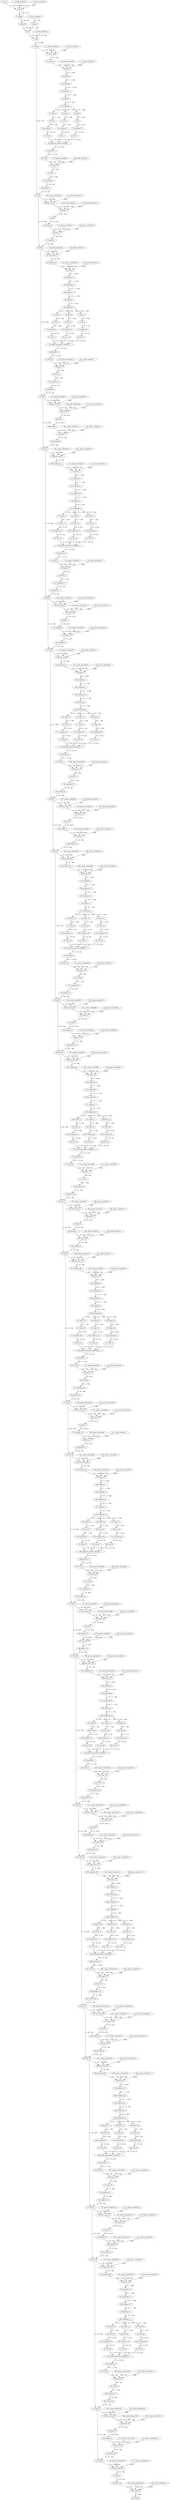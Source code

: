 strict digraph  {
"0 arg0_1" [id=0, type=input];
"1 _param_constant0" [id=1, type=get_attr];
"2 _param_constant1" [id=2, type=get_attr];
"3 conv2d" [id=3, type=conv2d];
"4 reshape" [id=4, type=reshape];
"5 permute" [id=5, type=permute];
"6 _param_constant2" [id=6, type=get_attr];
"7 expand" [id=7, type=expand];
"8 cat" [id=8, type=cat];
"9 _param_constant3" [id=9, type=get_attr];
"10 add" [id=10, type=add];
"11 dropout" [id=11, type=dropout];
"12 _param_constant4" [id=12, type=get_attr];
"13 _param_constant5" [id=13, type=get_attr];
"14 layer_norm" [id=14, type=layer_norm];
"15 transpose" [id=15, type=transpose];
"16 _param_constant6" [id=16, type=get_attr];
"17 _param_constant7" [id=17, type=get_attr];
"18 linear" [id=18, type=linear];
"19 unflatten" [id=19, type=unflatten];
"20 unsqueeze" [id=20, type=unsqueeze];
"21 transpose_1" [id=21, type=transpose];
"22 squeeze" [id=22, type=squeeze];
"23 contiguous" [id=23, type=contiguous];
"24 select" [id=24, type=select];
"25 select_1" [id=25, type=select];
"26 select_2" [id=26, type=select];
"27 view" [id=27, type=view];
"28 transpose_2" [id=28, type=transpose];
"29 view_1" [id=29, type=view];
"30 transpose_3" [id=30, type=transpose];
"31 view_2" [id=31, type=view];
"32 transpose_4" [id=32, type=transpose];
"33 view_3" [id=33, type=view];
"34 view_4" [id=34, type=view];
"35 view_5" [id=35, type=view];
"36 scaled_dot_product_attention" [id=36, type=scaled_dot_product_attention];
"37 permute_1" [id=37, type=permute];
"38 view_6" [id=38, type=view];
"39 _param_constant8" [id=39, type=get_attr];
"40 _param_constant9" [id=40, type=get_attr];
"41 linear_1" [id=41, type=linear];
"42 view_7" [id=42, type=view];
"43 transpose_5" [id=43, type=transpose];
"44 dropout_1" [id=44, type=dropout];
"45 add_1" [id=45, type=add];
"46 _param_constant10" [id=46, type=get_attr];
"47 _param_constant11" [id=47, type=get_attr];
"48 layer_norm_1" [id=48, type=layer_norm];
"49 _param_constant12" [id=49, type=get_attr];
"50 _param_constant13" [id=50, type=get_attr];
"51 linear_2" [id=51, type=linear];
"52 gelu" [id=52, type=gelu];
"53 dropout_2" [id=53, type=dropout];
"54 _param_constant14" [id=54, type=get_attr];
"55 _param_constant15" [id=55, type=get_attr];
"56 linear_3" [id=56, type=linear];
"57 dropout_3" [id=57, type=dropout];
"58 add_2" [id=58, type=add];
"59 _param_constant16" [id=59, type=get_attr];
"60 _param_constant17" [id=60, type=get_attr];
"61 layer_norm_2" [id=61, type=layer_norm];
"62 transpose_6" [id=62, type=transpose];
"63 _param_constant18" [id=63, type=get_attr];
"64 _param_constant19" [id=64, type=get_attr];
"65 linear_4" [id=65, type=linear];
"66 unflatten_1" [id=66, type=unflatten];
"67 unsqueeze_1" [id=67, type=unsqueeze];
"68 transpose_7" [id=68, type=transpose];
"69 squeeze_1" [id=69, type=squeeze];
"70 contiguous_1" [id=70, type=contiguous];
"71 select_3" [id=71, type=select];
"72 select_4" [id=72, type=select];
"73 select_5" [id=73, type=select];
"74 view_8" [id=74, type=view];
"75 transpose_8" [id=75, type=transpose];
"76 view_9" [id=76, type=view];
"77 transpose_9" [id=77, type=transpose];
"78 view_10" [id=78, type=view];
"79 transpose_10" [id=79, type=transpose];
"80 view_11" [id=80, type=view];
"81 view_12" [id=81, type=view];
"82 view_13" [id=82, type=view];
"83 scaled_dot_product_attention_1" [id=83, type=scaled_dot_product_attention];
"84 permute_2" [id=84, type=permute];
"85 view_14" [id=85, type=view];
"86 _param_constant20" [id=86, type=get_attr];
"87 _param_constant21" [id=87, type=get_attr];
"88 linear_5" [id=88, type=linear];
"89 view_15" [id=89, type=view];
"90 transpose_11" [id=90, type=transpose];
"91 dropout_4" [id=91, type=dropout];
"92 add_3" [id=92, type=add];
"93 _param_constant22" [id=93, type=get_attr];
"94 _param_constant23" [id=94, type=get_attr];
"95 layer_norm_3" [id=95, type=layer_norm];
"96 _param_constant24" [id=96, type=get_attr];
"97 _param_constant25" [id=97, type=get_attr];
"98 linear_6" [id=98, type=linear];
"99 gelu_1" [id=99, type=gelu];
"100 dropout_5" [id=100, type=dropout];
"101 _param_constant26" [id=101, type=get_attr];
"102 _param_constant27" [id=102, type=get_attr];
"103 linear_7" [id=103, type=linear];
"104 dropout_6" [id=104, type=dropout];
"105 add_4" [id=105, type=add];
"106 _param_constant28" [id=106, type=get_attr];
"107 _param_constant29" [id=107, type=get_attr];
"108 layer_norm_4" [id=108, type=layer_norm];
"109 transpose_12" [id=109, type=transpose];
"110 _param_constant30" [id=110, type=get_attr];
"111 _param_constant31" [id=111, type=get_attr];
"112 linear_8" [id=112, type=linear];
"113 unflatten_2" [id=113, type=unflatten];
"114 unsqueeze_2" [id=114, type=unsqueeze];
"115 transpose_13" [id=115, type=transpose];
"116 squeeze_2" [id=116, type=squeeze];
"117 contiguous_2" [id=117, type=contiguous];
"118 select_6" [id=118, type=select];
"119 select_7" [id=119, type=select];
"120 select_8" [id=120, type=select];
"121 view_16" [id=121, type=view];
"122 transpose_14" [id=122, type=transpose];
"123 view_17" [id=123, type=view];
"124 transpose_15" [id=124, type=transpose];
"125 view_18" [id=125, type=view];
"126 transpose_16" [id=126, type=transpose];
"127 view_19" [id=127, type=view];
"128 view_20" [id=128, type=view];
"129 view_21" [id=129, type=view];
"130 scaled_dot_product_attention_2" [id=130, type=scaled_dot_product_attention];
"131 permute_3" [id=131, type=permute];
"132 view_22" [id=132, type=view];
"133 _param_constant32" [id=133, type=get_attr];
"134 _param_constant33" [id=134, type=get_attr];
"135 linear_9" [id=135, type=linear];
"136 view_23" [id=136, type=view];
"137 transpose_17" [id=137, type=transpose];
"138 dropout_7" [id=138, type=dropout];
"139 add_5" [id=139, type=add];
"140 _param_constant34" [id=140, type=get_attr];
"141 _param_constant35" [id=141, type=get_attr];
"142 layer_norm_5" [id=142, type=layer_norm];
"143 _param_constant36" [id=143, type=get_attr];
"144 _param_constant37" [id=144, type=get_attr];
"145 linear_10" [id=145, type=linear];
"146 gelu_2" [id=146, type=gelu];
"147 dropout_8" [id=147, type=dropout];
"148 _param_constant38" [id=148, type=get_attr];
"149 _param_constant39" [id=149, type=get_attr];
"150 linear_11" [id=150, type=linear];
"151 dropout_9" [id=151, type=dropout];
"152 add_6" [id=152, type=add];
"153 _param_constant40" [id=153, type=get_attr];
"154 _param_constant41" [id=154, type=get_attr];
"155 layer_norm_6" [id=155, type=layer_norm];
"156 transpose_18" [id=156, type=transpose];
"157 _param_constant42" [id=157, type=get_attr];
"158 _param_constant43" [id=158, type=get_attr];
"159 linear_12" [id=159, type=linear];
"160 unflatten_3" [id=160, type=unflatten];
"161 unsqueeze_3" [id=161, type=unsqueeze];
"162 transpose_19" [id=162, type=transpose];
"163 squeeze_3" [id=163, type=squeeze];
"164 contiguous_3" [id=164, type=contiguous];
"165 select_9" [id=165, type=select];
"166 select_10" [id=166, type=select];
"167 select_11" [id=167, type=select];
"168 view_24" [id=168, type=view];
"169 transpose_20" [id=169, type=transpose];
"170 view_25" [id=170, type=view];
"171 transpose_21" [id=171, type=transpose];
"172 view_26" [id=172, type=view];
"173 transpose_22" [id=173, type=transpose];
"174 view_27" [id=174, type=view];
"175 view_28" [id=175, type=view];
"176 view_29" [id=176, type=view];
"177 scaled_dot_product_attention_3" [id=177, type=scaled_dot_product_attention];
"178 permute_4" [id=178, type=permute];
"179 view_30" [id=179, type=view];
"180 _param_constant44" [id=180, type=get_attr];
"181 _param_constant45" [id=181, type=get_attr];
"182 linear_13" [id=182, type=linear];
"183 view_31" [id=183, type=view];
"184 transpose_23" [id=184, type=transpose];
"185 dropout_10" [id=185, type=dropout];
"186 add_7" [id=186, type=add];
"187 _param_constant46" [id=187, type=get_attr];
"188 _param_constant47" [id=188, type=get_attr];
"189 layer_norm_7" [id=189, type=layer_norm];
"190 _param_constant48" [id=190, type=get_attr];
"191 _param_constant49" [id=191, type=get_attr];
"192 linear_14" [id=192, type=linear];
"193 gelu_3" [id=193, type=gelu];
"194 dropout_11" [id=194, type=dropout];
"195 _param_constant50" [id=195, type=get_attr];
"196 _param_constant51" [id=196, type=get_attr];
"197 linear_15" [id=197, type=linear];
"198 dropout_12" [id=198, type=dropout];
"199 add_8" [id=199, type=add];
"200 _param_constant52" [id=200, type=get_attr];
"201 _param_constant53" [id=201, type=get_attr];
"202 layer_norm_8" [id=202, type=layer_norm];
"203 transpose_24" [id=203, type=transpose];
"204 _param_constant54" [id=204, type=get_attr];
"205 _param_constant55" [id=205, type=get_attr];
"206 linear_16" [id=206, type=linear];
"207 unflatten_4" [id=207, type=unflatten];
"208 unsqueeze_4" [id=208, type=unsqueeze];
"209 transpose_25" [id=209, type=transpose];
"210 squeeze_4" [id=210, type=squeeze];
"211 contiguous_4" [id=211, type=contiguous];
"212 select_12" [id=212, type=select];
"213 select_13" [id=213, type=select];
"214 select_14" [id=214, type=select];
"215 view_32" [id=215, type=view];
"216 transpose_26" [id=216, type=transpose];
"217 view_33" [id=217, type=view];
"218 transpose_27" [id=218, type=transpose];
"219 view_34" [id=219, type=view];
"220 transpose_28" [id=220, type=transpose];
"221 view_35" [id=221, type=view];
"222 view_36" [id=222, type=view];
"223 view_37" [id=223, type=view];
"224 scaled_dot_product_attention_4" [id=224, type=scaled_dot_product_attention];
"225 permute_5" [id=225, type=permute];
"226 view_38" [id=226, type=view];
"227 _param_constant56" [id=227, type=get_attr];
"228 _param_constant57" [id=228, type=get_attr];
"229 linear_17" [id=229, type=linear];
"230 view_39" [id=230, type=view];
"231 transpose_29" [id=231, type=transpose];
"232 dropout_13" [id=232, type=dropout];
"233 add_9" [id=233, type=add];
"234 _param_constant58" [id=234, type=get_attr];
"235 _param_constant59" [id=235, type=get_attr];
"236 layer_norm_9" [id=236, type=layer_norm];
"237 _param_constant60" [id=237, type=get_attr];
"238 _param_constant61" [id=238, type=get_attr];
"239 linear_18" [id=239, type=linear];
"240 gelu_4" [id=240, type=gelu];
"241 dropout_14" [id=241, type=dropout];
"242 _param_constant62" [id=242, type=get_attr];
"243 _param_constant63" [id=243, type=get_attr];
"244 linear_19" [id=244, type=linear];
"245 dropout_15" [id=245, type=dropout];
"246 add_10" [id=246, type=add];
"247 _param_constant64" [id=247, type=get_attr];
"248 _param_constant65" [id=248, type=get_attr];
"249 layer_norm_10" [id=249, type=layer_norm];
"250 transpose_30" [id=250, type=transpose];
"251 _param_constant66" [id=251, type=get_attr];
"252 _param_constant67" [id=252, type=get_attr];
"253 linear_20" [id=253, type=linear];
"254 unflatten_5" [id=254, type=unflatten];
"255 unsqueeze_5" [id=255, type=unsqueeze];
"256 transpose_31" [id=256, type=transpose];
"257 squeeze_5" [id=257, type=squeeze];
"258 contiguous_5" [id=258, type=contiguous];
"259 select_15" [id=259, type=select];
"260 select_16" [id=260, type=select];
"261 select_17" [id=261, type=select];
"262 view_40" [id=262, type=view];
"263 transpose_32" [id=263, type=transpose];
"264 view_41" [id=264, type=view];
"265 transpose_33" [id=265, type=transpose];
"266 view_42" [id=266, type=view];
"267 transpose_34" [id=267, type=transpose];
"268 view_43" [id=268, type=view];
"269 view_44" [id=269, type=view];
"270 view_45" [id=270, type=view];
"271 scaled_dot_product_attention_5" [id=271, type=scaled_dot_product_attention];
"272 permute_6" [id=272, type=permute];
"273 view_46" [id=273, type=view];
"274 _param_constant68" [id=274, type=get_attr];
"275 _param_constant69" [id=275, type=get_attr];
"276 linear_21" [id=276, type=linear];
"277 view_47" [id=277, type=view];
"278 transpose_35" [id=278, type=transpose];
"279 dropout_16" [id=279, type=dropout];
"280 add_11" [id=280, type=add];
"281 _param_constant70" [id=281, type=get_attr];
"282 _param_constant71" [id=282, type=get_attr];
"283 layer_norm_11" [id=283, type=layer_norm];
"284 _param_constant72" [id=284, type=get_attr];
"285 _param_constant73" [id=285, type=get_attr];
"286 linear_22" [id=286, type=linear];
"287 gelu_5" [id=287, type=gelu];
"288 dropout_17" [id=288, type=dropout];
"289 _param_constant74" [id=289, type=get_attr];
"290 _param_constant75" [id=290, type=get_attr];
"291 linear_23" [id=291, type=linear];
"292 dropout_18" [id=292, type=dropout];
"293 add_12" [id=293, type=add];
"294 _param_constant76" [id=294, type=get_attr];
"295 _param_constant77" [id=295, type=get_attr];
"296 layer_norm_12" [id=296, type=layer_norm];
"297 transpose_36" [id=297, type=transpose];
"298 _param_constant78" [id=298, type=get_attr];
"299 _param_constant79" [id=299, type=get_attr];
"300 linear_24" [id=300, type=linear];
"301 unflatten_6" [id=301, type=unflatten];
"302 unsqueeze_6" [id=302, type=unsqueeze];
"303 transpose_37" [id=303, type=transpose];
"304 squeeze_6" [id=304, type=squeeze];
"305 contiguous_6" [id=305, type=contiguous];
"306 select_18" [id=306, type=select];
"307 select_19" [id=307, type=select];
"308 select_20" [id=308, type=select];
"309 view_48" [id=309, type=view];
"310 transpose_38" [id=310, type=transpose];
"311 view_49" [id=311, type=view];
"312 transpose_39" [id=312, type=transpose];
"313 view_50" [id=313, type=view];
"314 transpose_40" [id=314, type=transpose];
"315 view_51" [id=315, type=view];
"316 view_52" [id=316, type=view];
"317 view_53" [id=317, type=view];
"318 scaled_dot_product_attention_6" [id=318, type=scaled_dot_product_attention];
"319 permute_7" [id=319, type=permute];
"320 view_54" [id=320, type=view];
"321 _param_constant80" [id=321, type=get_attr];
"322 _param_constant81" [id=322, type=get_attr];
"323 linear_25" [id=323, type=linear];
"324 view_55" [id=324, type=view];
"325 transpose_41" [id=325, type=transpose];
"326 dropout_19" [id=326, type=dropout];
"327 add_13" [id=327, type=add];
"328 _param_constant82" [id=328, type=get_attr];
"329 _param_constant83" [id=329, type=get_attr];
"330 layer_norm_13" [id=330, type=layer_norm];
"331 _param_constant84" [id=331, type=get_attr];
"332 _param_constant85" [id=332, type=get_attr];
"333 linear_26" [id=333, type=linear];
"334 gelu_6" [id=334, type=gelu];
"335 dropout_20" [id=335, type=dropout];
"336 _param_constant86" [id=336, type=get_attr];
"337 _param_constant87" [id=337, type=get_attr];
"338 linear_27" [id=338, type=linear];
"339 dropout_21" [id=339, type=dropout];
"340 add_14" [id=340, type=add];
"341 _param_constant88" [id=341, type=get_attr];
"342 _param_constant89" [id=342, type=get_attr];
"343 layer_norm_14" [id=343, type=layer_norm];
"344 transpose_42" [id=344, type=transpose];
"345 _param_constant90" [id=345, type=get_attr];
"346 _param_constant91" [id=346, type=get_attr];
"347 linear_28" [id=347, type=linear];
"348 unflatten_7" [id=348, type=unflatten];
"349 unsqueeze_7" [id=349, type=unsqueeze];
"350 transpose_43" [id=350, type=transpose];
"351 squeeze_7" [id=351, type=squeeze];
"352 contiguous_7" [id=352, type=contiguous];
"353 select_21" [id=353, type=select];
"354 select_22" [id=354, type=select];
"355 select_23" [id=355, type=select];
"356 view_56" [id=356, type=view];
"357 transpose_44" [id=357, type=transpose];
"358 view_57" [id=358, type=view];
"359 transpose_45" [id=359, type=transpose];
"360 view_58" [id=360, type=view];
"361 transpose_46" [id=361, type=transpose];
"362 view_59" [id=362, type=view];
"363 view_60" [id=363, type=view];
"364 view_61" [id=364, type=view];
"365 scaled_dot_product_attention_7" [id=365, type=scaled_dot_product_attention];
"366 permute_8" [id=366, type=permute];
"367 view_62" [id=367, type=view];
"368 _param_constant92" [id=368, type=get_attr];
"369 _param_constant93" [id=369, type=get_attr];
"370 linear_29" [id=370, type=linear];
"371 view_63" [id=371, type=view];
"372 transpose_47" [id=372, type=transpose];
"373 dropout_22" [id=373, type=dropout];
"374 add_15" [id=374, type=add];
"375 _param_constant94" [id=375, type=get_attr];
"376 _param_constant95" [id=376, type=get_attr];
"377 layer_norm_15" [id=377, type=layer_norm];
"378 _param_constant96" [id=378, type=get_attr];
"379 _param_constant97" [id=379, type=get_attr];
"380 linear_30" [id=380, type=linear];
"381 gelu_7" [id=381, type=gelu];
"382 dropout_23" [id=382, type=dropout];
"383 _param_constant98" [id=383, type=get_attr];
"384 _param_constant99" [id=384, type=get_attr];
"385 linear_31" [id=385, type=linear];
"386 dropout_24" [id=386, type=dropout];
"387 add_16" [id=387, type=add];
"388 _param_constant100" [id=388, type=get_attr];
"389 _param_constant101" [id=389, type=get_attr];
"390 layer_norm_16" [id=390, type=layer_norm];
"391 transpose_48" [id=391, type=transpose];
"392 _param_constant102" [id=392, type=get_attr];
"393 _param_constant103" [id=393, type=get_attr];
"394 linear_32" [id=394, type=linear];
"395 unflatten_8" [id=395, type=unflatten];
"396 unsqueeze_8" [id=396, type=unsqueeze];
"397 transpose_49" [id=397, type=transpose];
"398 squeeze_8" [id=398, type=squeeze];
"399 contiguous_8" [id=399, type=contiguous];
"400 select_24" [id=400, type=select];
"401 select_25" [id=401, type=select];
"402 select_26" [id=402, type=select];
"403 view_64" [id=403, type=view];
"404 transpose_50" [id=404, type=transpose];
"405 view_65" [id=405, type=view];
"406 transpose_51" [id=406, type=transpose];
"407 view_66" [id=407, type=view];
"408 transpose_52" [id=408, type=transpose];
"409 view_67" [id=409, type=view];
"410 view_68" [id=410, type=view];
"411 view_69" [id=411, type=view];
"412 scaled_dot_product_attention_8" [id=412, type=scaled_dot_product_attention];
"413 permute_9" [id=413, type=permute];
"414 view_70" [id=414, type=view];
"415 _param_constant104" [id=415, type=get_attr];
"416 _param_constant105" [id=416, type=get_attr];
"417 linear_33" [id=417, type=linear];
"418 view_71" [id=418, type=view];
"419 transpose_53" [id=419, type=transpose];
"420 dropout_25" [id=420, type=dropout];
"421 add_17" [id=421, type=add];
"422 _param_constant106" [id=422, type=get_attr];
"423 _param_constant107" [id=423, type=get_attr];
"424 layer_norm_17" [id=424, type=layer_norm];
"425 _param_constant108" [id=425, type=get_attr];
"426 _param_constant109" [id=426, type=get_attr];
"427 linear_34" [id=427, type=linear];
"428 gelu_8" [id=428, type=gelu];
"429 dropout_26" [id=429, type=dropout];
"430 _param_constant110" [id=430, type=get_attr];
"431 _param_constant111" [id=431, type=get_attr];
"432 linear_35" [id=432, type=linear];
"433 dropout_27" [id=433, type=dropout];
"434 add_18" [id=434, type=add];
"435 _param_constant112" [id=435, type=get_attr];
"436 _param_constant113" [id=436, type=get_attr];
"437 layer_norm_18" [id=437, type=layer_norm];
"438 transpose_54" [id=438, type=transpose];
"439 _param_constant114" [id=439, type=get_attr];
"440 _param_constant115" [id=440, type=get_attr];
"441 linear_36" [id=441, type=linear];
"442 unflatten_9" [id=442, type=unflatten];
"443 unsqueeze_9" [id=443, type=unsqueeze];
"444 transpose_55" [id=444, type=transpose];
"445 squeeze_9" [id=445, type=squeeze];
"446 contiguous_9" [id=446, type=contiguous];
"447 select_27" [id=447, type=select];
"448 select_28" [id=448, type=select];
"449 select_29" [id=449, type=select];
"450 view_72" [id=450, type=view];
"451 transpose_56" [id=451, type=transpose];
"452 view_73" [id=452, type=view];
"453 transpose_57" [id=453, type=transpose];
"454 view_74" [id=454, type=view];
"455 transpose_58" [id=455, type=transpose];
"456 view_75" [id=456, type=view];
"457 view_76" [id=457, type=view];
"458 view_77" [id=458, type=view];
"459 scaled_dot_product_attention_9" [id=459, type=scaled_dot_product_attention];
"460 permute_10" [id=460, type=permute];
"461 view_78" [id=461, type=view];
"462 _param_constant116" [id=462, type=get_attr];
"463 _param_constant117" [id=463, type=get_attr];
"464 linear_37" [id=464, type=linear];
"465 view_79" [id=465, type=view];
"466 transpose_59" [id=466, type=transpose];
"467 dropout_28" [id=467, type=dropout];
"468 add_19" [id=468, type=add];
"469 _param_constant118" [id=469, type=get_attr];
"470 _param_constant119" [id=470, type=get_attr];
"471 layer_norm_19" [id=471, type=layer_norm];
"472 _param_constant120" [id=472, type=get_attr];
"473 _param_constant121" [id=473, type=get_attr];
"474 linear_38" [id=474, type=linear];
"475 gelu_9" [id=475, type=gelu];
"476 dropout_29" [id=476, type=dropout];
"477 _param_constant122" [id=477, type=get_attr];
"478 _param_constant123" [id=478, type=get_attr];
"479 linear_39" [id=479, type=linear];
"480 dropout_30" [id=480, type=dropout];
"481 add_20" [id=481, type=add];
"482 _param_constant124" [id=482, type=get_attr];
"483 _param_constant125" [id=483, type=get_attr];
"484 layer_norm_20" [id=484, type=layer_norm];
"485 transpose_60" [id=485, type=transpose];
"486 _param_constant126" [id=486, type=get_attr];
"487 _param_constant127" [id=487, type=get_attr];
"488 linear_40" [id=488, type=linear];
"489 unflatten_10" [id=489, type=unflatten];
"490 unsqueeze_10" [id=490, type=unsqueeze];
"491 transpose_61" [id=491, type=transpose];
"492 squeeze_10" [id=492, type=squeeze];
"493 contiguous_10" [id=493, type=contiguous];
"494 select_30" [id=494, type=select];
"495 select_31" [id=495, type=select];
"496 select_32" [id=496, type=select];
"497 view_80" [id=497, type=view];
"498 transpose_62" [id=498, type=transpose];
"499 view_81" [id=499, type=view];
"500 transpose_63" [id=500, type=transpose];
"501 view_82" [id=501, type=view];
"502 transpose_64" [id=502, type=transpose];
"503 view_83" [id=503, type=view];
"504 view_84" [id=504, type=view];
"505 view_85" [id=505, type=view];
"506 scaled_dot_product_attention_10" [id=506, type=scaled_dot_product_attention];
"507 permute_11" [id=507, type=permute];
"508 view_86" [id=508, type=view];
"509 _param_constant128" [id=509, type=get_attr];
"510 _param_constant129" [id=510, type=get_attr];
"511 linear_41" [id=511, type=linear];
"512 view_87" [id=512, type=view];
"513 transpose_65" [id=513, type=transpose];
"514 dropout_31" [id=514, type=dropout];
"515 add_21" [id=515, type=add];
"516 _param_constant130" [id=516, type=get_attr];
"517 _param_constant131" [id=517, type=get_attr];
"518 layer_norm_21" [id=518, type=layer_norm];
"519 _param_constant132" [id=519, type=get_attr];
"520 _param_constant133" [id=520, type=get_attr];
"521 linear_42" [id=521, type=linear];
"522 gelu_10" [id=522, type=gelu];
"523 dropout_32" [id=523, type=dropout];
"524 _param_constant134" [id=524, type=get_attr];
"525 _param_constant135" [id=525, type=get_attr];
"526 linear_43" [id=526, type=linear];
"527 dropout_33" [id=527, type=dropout];
"528 add_22" [id=528, type=add];
"529 _param_constant136" [id=529, type=get_attr];
"530 _param_constant137" [id=530, type=get_attr];
"531 layer_norm_22" [id=531, type=layer_norm];
"532 transpose_66" [id=532, type=transpose];
"533 _param_constant138" [id=533, type=get_attr];
"534 _param_constant139" [id=534, type=get_attr];
"535 linear_44" [id=535, type=linear];
"536 unflatten_11" [id=536, type=unflatten];
"537 unsqueeze_11" [id=537, type=unsqueeze];
"538 transpose_67" [id=538, type=transpose];
"539 squeeze_11" [id=539, type=squeeze];
"540 contiguous_11" [id=540, type=contiguous];
"541 select_33" [id=541, type=select];
"542 select_34" [id=542, type=select];
"543 select_35" [id=543, type=select];
"544 view_88" [id=544, type=view];
"545 transpose_68" [id=545, type=transpose];
"546 view_89" [id=546, type=view];
"547 transpose_69" [id=547, type=transpose];
"548 view_90" [id=548, type=view];
"549 transpose_70" [id=549, type=transpose];
"550 view_91" [id=550, type=view];
"551 view_92" [id=551, type=view];
"552 view_93" [id=552, type=view];
"553 scaled_dot_product_attention_11" [id=553, type=scaled_dot_product_attention];
"554 permute_12" [id=554, type=permute];
"555 view_94" [id=555, type=view];
"556 _param_constant140" [id=556, type=get_attr];
"557 _param_constant141" [id=557, type=get_attr];
"558 linear_45" [id=558, type=linear];
"559 view_95" [id=559, type=view];
"560 transpose_71" [id=560, type=transpose];
"561 dropout_34" [id=561, type=dropout];
"562 add_23" [id=562, type=add];
"563 _param_constant142" [id=563, type=get_attr];
"564 _param_constant143" [id=564, type=get_attr];
"565 layer_norm_23" [id=565, type=layer_norm];
"566 _param_constant144" [id=566, type=get_attr];
"567 _param_constant145" [id=567, type=get_attr];
"568 linear_46" [id=568, type=linear];
"569 gelu_11" [id=569, type=gelu];
"570 dropout_35" [id=570, type=dropout];
"571 _param_constant146" [id=571, type=get_attr];
"572 _param_constant147" [id=572, type=get_attr];
"573 linear_47" [id=573, type=linear];
"574 dropout_36" [id=574, type=dropout];
"575 add_24" [id=575, type=add];
"576 _param_constant148" [id=576, type=get_attr];
"577 _param_constant149" [id=577, type=get_attr];
"578 layer_norm_24" [id=578, type=layer_norm];
"579 slice_1" [id=579, type=slice];
"580 select_36" [id=580, type=select];
"581 _param_constant150" [id=581, type=get_attr];
"582 _param_constant151" [id=582, type=get_attr];
"583 linear_48" [id=583, type=linear];
"584 output" [id=584, type=output];
"0 arg0_1" -> "3 conv2d"  [label="(1, 3, 224, 224)", style=solid];
"1 _param_constant0" -> "3 conv2d"  [label="(768, 3, 16, 16)", style=solid];
"2 _param_constant1" -> "3 conv2d"  [label="(768,)", style=solid];
"3 conv2d" -> "4 reshape"  [label="(1, 768, 14, 14)", style=solid];
"4 reshape" -> "5 permute"  [label="(1, 768, 196)", style=solid];
"5 permute" -> "8 cat"  [label="(1, 196, 768)", style=solid];
"6 _param_constant2" -> "7 expand"  [label="(1, 1, 768)", style=solid];
"7 expand" -> "8 cat"  [label="(1, 1, 768)", style=solid];
"8 cat" -> "10 add"  [label="(1, 197, 768)", style=solid];
"9 _param_constant3" -> "10 add"  [label="(1, 197, 768)", style=solid];
"10 add" -> "11 dropout"  [label="(1, 197, 768)", style=solid];
"11 dropout" -> "14 layer_norm"  [label="(1, 197, 768)", style=solid];
"11 dropout" -> "45 add_1"  [label="(1, 197, 768)", style=solid];
"12 _param_constant4" -> "14 layer_norm"  [label="(768,)", style=solid];
"13 _param_constant5" -> "14 layer_norm"  [label="(768,)", style=solid];
"14 layer_norm" -> "15 transpose"  [label="(1, 197, 768)", style=solid];
"15 transpose" -> "18 linear"  [label="(197, 1, 768)", style=solid];
"16 _param_constant6" -> "18 linear"  [label="(2304, 768)", style=solid];
"17 _param_constant7" -> "18 linear"  [label="(2304,)", style=solid];
"18 linear" -> "19 unflatten"  [label="(197, 1, 2304)", style=solid];
"19 unflatten" -> "20 unsqueeze"  [label="(197, 1, 3, 768)", style=solid];
"20 unsqueeze" -> "21 transpose_1"  [label="(1, 197, 1, 3, 768)", style=solid];
"21 transpose_1" -> "22 squeeze"  [label="(3, 197, 1, 1, 768)", style=solid];
"22 squeeze" -> "23 contiguous"  [label="(3, 197, 1, 768)", style=solid];
"23 contiguous" -> "24 select"  [label="(3, 197, 1, 768)", style=solid];
"23 contiguous" -> "25 select_1"  [label="(3, 197, 1, 768)", style=solid];
"23 contiguous" -> "26 select_2"  [label="(3, 197, 1, 768)", style=solid];
"24 select" -> "27 view"  [label="(197, 1, 768)", style=solid];
"25 select_1" -> "29 view_1"  [label="(197, 1, 768)", style=solid];
"26 select_2" -> "31 view_2"  [label="(197, 1, 768)", style=solid];
"27 view" -> "28 transpose_2"  [label="(197, 12, 64)", style=solid];
"28 transpose_2" -> "33 view_3"  [label="(12, 197, 64)", style=solid];
"29 view_1" -> "30 transpose_3"  [label="(197, 12, 64)", style=solid];
"30 transpose_3" -> "34 view_4"  [label="(12, 197, 64)", style=solid];
"31 view_2" -> "32 transpose_4"  [label="(197, 12, 64)", style=solid];
"32 transpose_4" -> "35 view_5"  [label="(12, 197, 64)", style=solid];
"33 view_3" -> "36 scaled_dot_product_attention"  [label="(1, 12, 197, 64)", style=solid];
"34 view_4" -> "36 scaled_dot_product_attention"  [label="(1, 12, 197, 64)", style=solid];
"35 view_5" -> "36 scaled_dot_product_attention"  [label="(1, 12, 197, 64)", style=solid];
"36 scaled_dot_product_attention" -> "37 permute_1"  [label="(1, 12, 197, 64)", style=solid];
"37 permute_1" -> "38 view_6"  [label="(197, 1, 12, 64)", style=solid];
"38 view_6" -> "41 linear_1"  [label="(197, 768)", style=solid];
"39 _param_constant8" -> "41 linear_1"  [label="(768, 768)", style=solid];
"40 _param_constant9" -> "41 linear_1"  [label="(768,)", style=solid];
"41 linear_1" -> "42 view_7"  [label="(197, 768)", style=solid];
"42 view_7" -> "43 transpose_5"  [label="(197, 1, 768)", style=solid];
"43 transpose_5" -> "44 dropout_1"  [label="(1, 197, 768)", style=solid];
"44 dropout_1" -> "45 add_1"  [label="(1, 197, 768)", style=solid];
"45 add_1" -> "48 layer_norm_1"  [label="(1, 197, 768)", style=solid];
"45 add_1" -> "58 add_2"  [label="(1, 197, 768)", style=solid];
"46 _param_constant10" -> "48 layer_norm_1"  [label="(768,)", style=solid];
"47 _param_constant11" -> "48 layer_norm_1"  [label="(768,)", style=solid];
"48 layer_norm_1" -> "51 linear_2"  [label="(1, 197, 768)", style=solid];
"49 _param_constant12" -> "51 linear_2"  [label="(3072, 768)", style=solid];
"50 _param_constant13" -> "51 linear_2"  [label="(3072,)", style=solid];
"51 linear_2" -> "52 gelu"  [label="(1, 197, 3072)", style=solid];
"52 gelu" -> "53 dropout_2"  [label="(1, 197, 3072)", style=solid];
"53 dropout_2" -> "56 linear_3"  [label="(1, 197, 3072)", style=solid];
"54 _param_constant14" -> "56 linear_3"  [label="(768, 3072)", style=solid];
"55 _param_constant15" -> "56 linear_3"  [label="(768,)", style=solid];
"56 linear_3" -> "57 dropout_3"  [label="(1, 197, 768)", style=solid];
"57 dropout_3" -> "58 add_2"  [label="(1, 197, 768)", style=solid];
"58 add_2" -> "61 layer_norm_2"  [label="(1, 197, 768)", style=solid];
"58 add_2" -> "92 add_3"  [label="(1, 197, 768)", style=solid];
"59 _param_constant16" -> "61 layer_norm_2"  [label="(768,)", style=solid];
"60 _param_constant17" -> "61 layer_norm_2"  [label="(768,)", style=solid];
"61 layer_norm_2" -> "62 transpose_6"  [label="(1, 197, 768)", style=solid];
"62 transpose_6" -> "65 linear_4"  [label="(197, 1, 768)", style=solid];
"63 _param_constant18" -> "65 linear_4"  [label="(2304, 768)", style=solid];
"64 _param_constant19" -> "65 linear_4"  [label="(2304,)", style=solid];
"65 linear_4" -> "66 unflatten_1"  [label="(197, 1, 2304)", style=solid];
"66 unflatten_1" -> "67 unsqueeze_1"  [label="(197, 1, 3, 768)", style=solid];
"67 unsqueeze_1" -> "68 transpose_7"  [label="(1, 197, 1, 3, 768)", style=solid];
"68 transpose_7" -> "69 squeeze_1"  [label="(3, 197, 1, 1, 768)", style=solid];
"69 squeeze_1" -> "70 contiguous_1"  [label="(3, 197, 1, 768)", style=solid];
"70 contiguous_1" -> "71 select_3"  [label="(3, 197, 1, 768)", style=solid];
"70 contiguous_1" -> "72 select_4"  [label="(3, 197, 1, 768)", style=solid];
"70 contiguous_1" -> "73 select_5"  [label="(3, 197, 1, 768)", style=solid];
"71 select_3" -> "74 view_8"  [label="(197, 1, 768)", style=solid];
"72 select_4" -> "76 view_9"  [label="(197, 1, 768)", style=solid];
"73 select_5" -> "78 view_10"  [label="(197, 1, 768)", style=solid];
"74 view_8" -> "75 transpose_8"  [label="(197, 12, 64)", style=solid];
"75 transpose_8" -> "80 view_11"  [label="(12, 197, 64)", style=solid];
"76 view_9" -> "77 transpose_9"  [label="(197, 12, 64)", style=solid];
"77 transpose_9" -> "81 view_12"  [label="(12, 197, 64)", style=solid];
"78 view_10" -> "79 transpose_10"  [label="(197, 12, 64)", style=solid];
"79 transpose_10" -> "82 view_13"  [label="(12, 197, 64)", style=solid];
"80 view_11" -> "83 scaled_dot_product_attention_1"  [label="(1, 12, 197, 64)", style=solid];
"81 view_12" -> "83 scaled_dot_product_attention_1"  [label="(1, 12, 197, 64)", style=solid];
"82 view_13" -> "83 scaled_dot_product_attention_1"  [label="(1, 12, 197, 64)", style=solid];
"83 scaled_dot_product_attention_1" -> "84 permute_2"  [label="(1, 12, 197, 64)", style=solid];
"84 permute_2" -> "85 view_14"  [label="(197, 1, 12, 64)", style=solid];
"85 view_14" -> "88 linear_5"  [label="(197, 768)", style=solid];
"86 _param_constant20" -> "88 linear_5"  [label="(768, 768)", style=solid];
"87 _param_constant21" -> "88 linear_5"  [label="(768,)", style=solid];
"88 linear_5" -> "89 view_15"  [label="(197, 768)", style=solid];
"89 view_15" -> "90 transpose_11"  [label="(197, 1, 768)", style=solid];
"90 transpose_11" -> "91 dropout_4"  [label="(1, 197, 768)", style=solid];
"91 dropout_4" -> "92 add_3"  [label="(1, 197, 768)", style=solid];
"92 add_3" -> "95 layer_norm_3"  [label="(1, 197, 768)", style=solid];
"92 add_3" -> "105 add_4"  [label="(1, 197, 768)", style=solid];
"93 _param_constant22" -> "95 layer_norm_3"  [label="(768,)", style=solid];
"94 _param_constant23" -> "95 layer_norm_3"  [label="(768,)", style=solid];
"95 layer_norm_3" -> "98 linear_6"  [label="(1, 197, 768)", style=solid];
"96 _param_constant24" -> "98 linear_6"  [label="(3072, 768)", style=solid];
"97 _param_constant25" -> "98 linear_6"  [label="(3072,)", style=solid];
"98 linear_6" -> "99 gelu_1"  [label="(1, 197, 3072)", style=solid];
"99 gelu_1" -> "100 dropout_5"  [label="(1, 197, 3072)", style=solid];
"100 dropout_5" -> "103 linear_7"  [label="(1, 197, 3072)", style=solid];
"101 _param_constant26" -> "103 linear_7"  [label="(768, 3072)", style=solid];
"102 _param_constant27" -> "103 linear_7"  [label="(768,)", style=solid];
"103 linear_7" -> "104 dropout_6"  [label="(1, 197, 768)", style=solid];
"104 dropout_6" -> "105 add_4"  [label="(1, 197, 768)", style=solid];
"105 add_4" -> "108 layer_norm_4"  [label="(1, 197, 768)", style=solid];
"105 add_4" -> "139 add_5"  [label="(1, 197, 768)", style=solid];
"106 _param_constant28" -> "108 layer_norm_4"  [label="(768,)", style=solid];
"107 _param_constant29" -> "108 layer_norm_4"  [label="(768,)", style=solid];
"108 layer_norm_4" -> "109 transpose_12"  [label="(1, 197, 768)", style=solid];
"109 transpose_12" -> "112 linear_8"  [label="(197, 1, 768)", style=solid];
"110 _param_constant30" -> "112 linear_8"  [label="(2304, 768)", style=solid];
"111 _param_constant31" -> "112 linear_8"  [label="(2304,)", style=solid];
"112 linear_8" -> "113 unflatten_2"  [label="(197, 1, 2304)", style=solid];
"113 unflatten_2" -> "114 unsqueeze_2"  [label="(197, 1, 3, 768)", style=solid];
"114 unsqueeze_2" -> "115 transpose_13"  [label="(1, 197, 1, 3, 768)", style=solid];
"115 transpose_13" -> "116 squeeze_2"  [label="(3, 197, 1, 1, 768)", style=solid];
"116 squeeze_2" -> "117 contiguous_2"  [label="(3, 197, 1, 768)", style=solid];
"117 contiguous_2" -> "118 select_6"  [label="(3, 197, 1, 768)", style=solid];
"117 contiguous_2" -> "119 select_7"  [label="(3, 197, 1, 768)", style=solid];
"117 contiguous_2" -> "120 select_8"  [label="(3, 197, 1, 768)", style=solid];
"118 select_6" -> "121 view_16"  [label="(197, 1, 768)", style=solid];
"119 select_7" -> "123 view_17"  [label="(197, 1, 768)", style=solid];
"120 select_8" -> "125 view_18"  [label="(197, 1, 768)", style=solid];
"121 view_16" -> "122 transpose_14"  [label="(197, 12, 64)", style=solid];
"122 transpose_14" -> "127 view_19"  [label="(12, 197, 64)", style=solid];
"123 view_17" -> "124 transpose_15"  [label="(197, 12, 64)", style=solid];
"124 transpose_15" -> "128 view_20"  [label="(12, 197, 64)", style=solid];
"125 view_18" -> "126 transpose_16"  [label="(197, 12, 64)", style=solid];
"126 transpose_16" -> "129 view_21"  [label="(12, 197, 64)", style=solid];
"127 view_19" -> "130 scaled_dot_product_attention_2"  [label="(1, 12, 197, 64)", style=solid];
"128 view_20" -> "130 scaled_dot_product_attention_2"  [label="(1, 12, 197, 64)", style=solid];
"129 view_21" -> "130 scaled_dot_product_attention_2"  [label="(1, 12, 197, 64)", style=solid];
"130 scaled_dot_product_attention_2" -> "131 permute_3"  [label="(1, 12, 197, 64)", style=solid];
"131 permute_3" -> "132 view_22"  [label="(197, 1, 12, 64)", style=solid];
"132 view_22" -> "135 linear_9"  [label="(197, 768)", style=solid];
"133 _param_constant32" -> "135 linear_9"  [label="(768, 768)", style=solid];
"134 _param_constant33" -> "135 linear_9"  [label="(768,)", style=solid];
"135 linear_9" -> "136 view_23"  [label="(197, 768)", style=solid];
"136 view_23" -> "137 transpose_17"  [label="(197, 1, 768)", style=solid];
"137 transpose_17" -> "138 dropout_7"  [label="(1, 197, 768)", style=solid];
"138 dropout_7" -> "139 add_5"  [label="(1, 197, 768)", style=solid];
"139 add_5" -> "142 layer_norm_5"  [label="(1, 197, 768)", style=solid];
"139 add_5" -> "152 add_6"  [label="(1, 197, 768)", style=solid];
"140 _param_constant34" -> "142 layer_norm_5"  [label="(768,)", style=solid];
"141 _param_constant35" -> "142 layer_norm_5"  [label="(768,)", style=solid];
"142 layer_norm_5" -> "145 linear_10"  [label="(1, 197, 768)", style=solid];
"143 _param_constant36" -> "145 linear_10"  [label="(3072, 768)", style=solid];
"144 _param_constant37" -> "145 linear_10"  [label="(3072,)", style=solid];
"145 linear_10" -> "146 gelu_2"  [label="(1, 197, 3072)", style=solid];
"146 gelu_2" -> "147 dropout_8"  [label="(1, 197, 3072)", style=solid];
"147 dropout_8" -> "150 linear_11"  [label="(1, 197, 3072)", style=solid];
"148 _param_constant38" -> "150 linear_11"  [label="(768, 3072)", style=solid];
"149 _param_constant39" -> "150 linear_11"  [label="(768,)", style=solid];
"150 linear_11" -> "151 dropout_9"  [label="(1, 197, 768)", style=solid];
"151 dropout_9" -> "152 add_6"  [label="(1, 197, 768)", style=solid];
"152 add_6" -> "155 layer_norm_6"  [label="(1, 197, 768)", style=solid];
"152 add_6" -> "186 add_7"  [label="(1, 197, 768)", style=solid];
"153 _param_constant40" -> "155 layer_norm_6"  [label="(768,)", style=solid];
"154 _param_constant41" -> "155 layer_norm_6"  [label="(768,)", style=solid];
"155 layer_norm_6" -> "156 transpose_18"  [label="(1, 197, 768)", style=solid];
"156 transpose_18" -> "159 linear_12"  [label="(197, 1, 768)", style=solid];
"157 _param_constant42" -> "159 linear_12"  [label="(2304, 768)", style=solid];
"158 _param_constant43" -> "159 linear_12"  [label="(2304,)", style=solid];
"159 linear_12" -> "160 unflatten_3"  [label="(197, 1, 2304)", style=solid];
"160 unflatten_3" -> "161 unsqueeze_3"  [label="(197, 1, 3, 768)", style=solid];
"161 unsqueeze_3" -> "162 transpose_19"  [label="(1, 197, 1, 3, 768)", style=solid];
"162 transpose_19" -> "163 squeeze_3"  [label="(3, 197, 1, 1, 768)", style=solid];
"163 squeeze_3" -> "164 contiguous_3"  [label="(3, 197, 1, 768)", style=solid];
"164 contiguous_3" -> "165 select_9"  [label="(3, 197, 1, 768)", style=solid];
"164 contiguous_3" -> "166 select_10"  [label="(3, 197, 1, 768)", style=solid];
"164 contiguous_3" -> "167 select_11"  [label="(3, 197, 1, 768)", style=solid];
"165 select_9" -> "168 view_24"  [label="(197, 1, 768)", style=solid];
"166 select_10" -> "170 view_25"  [label="(197, 1, 768)", style=solid];
"167 select_11" -> "172 view_26"  [label="(197, 1, 768)", style=solid];
"168 view_24" -> "169 transpose_20"  [label="(197, 12, 64)", style=solid];
"169 transpose_20" -> "174 view_27"  [label="(12, 197, 64)", style=solid];
"170 view_25" -> "171 transpose_21"  [label="(197, 12, 64)", style=solid];
"171 transpose_21" -> "175 view_28"  [label="(12, 197, 64)", style=solid];
"172 view_26" -> "173 transpose_22"  [label="(197, 12, 64)", style=solid];
"173 transpose_22" -> "176 view_29"  [label="(12, 197, 64)", style=solid];
"174 view_27" -> "177 scaled_dot_product_attention_3"  [label="(1, 12, 197, 64)", style=solid];
"175 view_28" -> "177 scaled_dot_product_attention_3"  [label="(1, 12, 197, 64)", style=solid];
"176 view_29" -> "177 scaled_dot_product_attention_3"  [label="(1, 12, 197, 64)", style=solid];
"177 scaled_dot_product_attention_3" -> "178 permute_4"  [label="(1, 12, 197, 64)", style=solid];
"178 permute_4" -> "179 view_30"  [label="(197, 1, 12, 64)", style=solid];
"179 view_30" -> "182 linear_13"  [label="(197, 768)", style=solid];
"180 _param_constant44" -> "182 linear_13"  [label="(768, 768)", style=solid];
"181 _param_constant45" -> "182 linear_13"  [label="(768,)", style=solid];
"182 linear_13" -> "183 view_31"  [label="(197, 768)", style=solid];
"183 view_31" -> "184 transpose_23"  [label="(197, 1, 768)", style=solid];
"184 transpose_23" -> "185 dropout_10"  [label="(1, 197, 768)", style=solid];
"185 dropout_10" -> "186 add_7"  [label="(1, 197, 768)", style=solid];
"186 add_7" -> "189 layer_norm_7"  [label="(1, 197, 768)", style=solid];
"186 add_7" -> "199 add_8"  [label="(1, 197, 768)", style=solid];
"187 _param_constant46" -> "189 layer_norm_7"  [label="(768,)", style=solid];
"188 _param_constant47" -> "189 layer_norm_7"  [label="(768,)", style=solid];
"189 layer_norm_7" -> "192 linear_14"  [label="(1, 197, 768)", style=solid];
"190 _param_constant48" -> "192 linear_14"  [label="(3072, 768)", style=solid];
"191 _param_constant49" -> "192 linear_14"  [label="(3072,)", style=solid];
"192 linear_14" -> "193 gelu_3"  [label="(1, 197, 3072)", style=solid];
"193 gelu_3" -> "194 dropout_11"  [label="(1, 197, 3072)", style=solid];
"194 dropout_11" -> "197 linear_15"  [label="(1, 197, 3072)", style=solid];
"195 _param_constant50" -> "197 linear_15"  [label="(768, 3072)", style=solid];
"196 _param_constant51" -> "197 linear_15"  [label="(768,)", style=solid];
"197 linear_15" -> "198 dropout_12"  [label="(1, 197, 768)", style=solid];
"198 dropout_12" -> "199 add_8"  [label="(1, 197, 768)", style=solid];
"199 add_8" -> "202 layer_norm_8"  [label="(1, 197, 768)", style=solid];
"199 add_8" -> "233 add_9"  [label="(1, 197, 768)", style=solid];
"200 _param_constant52" -> "202 layer_norm_8"  [label="(768,)", style=solid];
"201 _param_constant53" -> "202 layer_norm_8"  [label="(768,)", style=solid];
"202 layer_norm_8" -> "203 transpose_24"  [label="(1, 197, 768)", style=solid];
"203 transpose_24" -> "206 linear_16"  [label="(197, 1, 768)", style=solid];
"204 _param_constant54" -> "206 linear_16"  [label="(2304, 768)", style=solid];
"205 _param_constant55" -> "206 linear_16"  [label="(2304,)", style=solid];
"206 linear_16" -> "207 unflatten_4"  [label="(197, 1, 2304)", style=solid];
"207 unflatten_4" -> "208 unsqueeze_4"  [label="(197, 1, 3, 768)", style=solid];
"208 unsqueeze_4" -> "209 transpose_25"  [label="(1, 197, 1, 3, 768)", style=solid];
"209 transpose_25" -> "210 squeeze_4"  [label="(3, 197, 1, 1, 768)", style=solid];
"210 squeeze_4" -> "211 contiguous_4"  [label="(3, 197, 1, 768)", style=solid];
"211 contiguous_4" -> "212 select_12"  [label="(3, 197, 1, 768)", style=solid];
"211 contiguous_4" -> "213 select_13"  [label="(3, 197, 1, 768)", style=solid];
"211 contiguous_4" -> "214 select_14"  [label="(3, 197, 1, 768)", style=solid];
"212 select_12" -> "215 view_32"  [label="(197, 1, 768)", style=solid];
"213 select_13" -> "217 view_33"  [label="(197, 1, 768)", style=solid];
"214 select_14" -> "219 view_34"  [label="(197, 1, 768)", style=solid];
"215 view_32" -> "216 transpose_26"  [label="(197, 12, 64)", style=solid];
"216 transpose_26" -> "221 view_35"  [label="(12, 197, 64)", style=solid];
"217 view_33" -> "218 transpose_27"  [label="(197, 12, 64)", style=solid];
"218 transpose_27" -> "222 view_36"  [label="(12, 197, 64)", style=solid];
"219 view_34" -> "220 transpose_28"  [label="(197, 12, 64)", style=solid];
"220 transpose_28" -> "223 view_37"  [label="(12, 197, 64)", style=solid];
"221 view_35" -> "224 scaled_dot_product_attention_4"  [label="(1, 12, 197, 64)", style=solid];
"222 view_36" -> "224 scaled_dot_product_attention_4"  [label="(1, 12, 197, 64)", style=solid];
"223 view_37" -> "224 scaled_dot_product_attention_4"  [label="(1, 12, 197, 64)", style=solid];
"224 scaled_dot_product_attention_4" -> "225 permute_5"  [label="(1, 12, 197, 64)", style=solid];
"225 permute_5" -> "226 view_38"  [label="(197, 1, 12, 64)", style=solid];
"226 view_38" -> "229 linear_17"  [label="(197, 768)", style=solid];
"227 _param_constant56" -> "229 linear_17"  [label="(768, 768)", style=solid];
"228 _param_constant57" -> "229 linear_17"  [label="(768,)", style=solid];
"229 linear_17" -> "230 view_39"  [label="(197, 768)", style=solid];
"230 view_39" -> "231 transpose_29"  [label="(197, 1, 768)", style=solid];
"231 transpose_29" -> "232 dropout_13"  [label="(1, 197, 768)", style=solid];
"232 dropout_13" -> "233 add_9"  [label="(1, 197, 768)", style=solid];
"233 add_9" -> "236 layer_norm_9"  [label="(1, 197, 768)", style=solid];
"233 add_9" -> "246 add_10"  [label="(1, 197, 768)", style=solid];
"234 _param_constant58" -> "236 layer_norm_9"  [label="(768,)", style=solid];
"235 _param_constant59" -> "236 layer_norm_9"  [label="(768,)", style=solid];
"236 layer_norm_9" -> "239 linear_18"  [label="(1, 197, 768)", style=solid];
"237 _param_constant60" -> "239 linear_18"  [label="(3072, 768)", style=solid];
"238 _param_constant61" -> "239 linear_18"  [label="(3072,)", style=solid];
"239 linear_18" -> "240 gelu_4"  [label="(1, 197, 3072)", style=solid];
"240 gelu_4" -> "241 dropout_14"  [label="(1, 197, 3072)", style=solid];
"241 dropout_14" -> "244 linear_19"  [label="(1, 197, 3072)", style=solid];
"242 _param_constant62" -> "244 linear_19"  [label="(768, 3072)", style=solid];
"243 _param_constant63" -> "244 linear_19"  [label="(768,)", style=solid];
"244 linear_19" -> "245 dropout_15"  [label="(1, 197, 768)", style=solid];
"245 dropout_15" -> "246 add_10"  [label="(1, 197, 768)", style=solid];
"246 add_10" -> "249 layer_norm_10"  [label="(1, 197, 768)", style=solid];
"246 add_10" -> "280 add_11"  [label="(1, 197, 768)", style=solid];
"247 _param_constant64" -> "249 layer_norm_10"  [label="(768,)", style=solid];
"248 _param_constant65" -> "249 layer_norm_10"  [label="(768,)", style=solid];
"249 layer_norm_10" -> "250 transpose_30"  [label="(1, 197, 768)", style=solid];
"250 transpose_30" -> "253 linear_20"  [label="(197, 1, 768)", style=solid];
"251 _param_constant66" -> "253 linear_20"  [label="(2304, 768)", style=solid];
"252 _param_constant67" -> "253 linear_20"  [label="(2304,)", style=solid];
"253 linear_20" -> "254 unflatten_5"  [label="(197, 1, 2304)", style=solid];
"254 unflatten_5" -> "255 unsqueeze_5"  [label="(197, 1, 3, 768)", style=solid];
"255 unsqueeze_5" -> "256 transpose_31"  [label="(1, 197, 1, 3, 768)", style=solid];
"256 transpose_31" -> "257 squeeze_5"  [label="(3, 197, 1, 1, 768)", style=solid];
"257 squeeze_5" -> "258 contiguous_5"  [label="(3, 197, 1, 768)", style=solid];
"258 contiguous_5" -> "259 select_15"  [label="(3, 197, 1, 768)", style=solid];
"258 contiguous_5" -> "260 select_16"  [label="(3, 197, 1, 768)", style=solid];
"258 contiguous_5" -> "261 select_17"  [label="(3, 197, 1, 768)", style=solid];
"259 select_15" -> "262 view_40"  [label="(197, 1, 768)", style=solid];
"260 select_16" -> "264 view_41"  [label="(197, 1, 768)", style=solid];
"261 select_17" -> "266 view_42"  [label="(197, 1, 768)", style=solid];
"262 view_40" -> "263 transpose_32"  [label="(197, 12, 64)", style=solid];
"263 transpose_32" -> "268 view_43"  [label="(12, 197, 64)", style=solid];
"264 view_41" -> "265 transpose_33"  [label="(197, 12, 64)", style=solid];
"265 transpose_33" -> "269 view_44"  [label="(12, 197, 64)", style=solid];
"266 view_42" -> "267 transpose_34"  [label="(197, 12, 64)", style=solid];
"267 transpose_34" -> "270 view_45"  [label="(12, 197, 64)", style=solid];
"268 view_43" -> "271 scaled_dot_product_attention_5"  [label="(1, 12, 197, 64)", style=solid];
"269 view_44" -> "271 scaled_dot_product_attention_5"  [label="(1, 12, 197, 64)", style=solid];
"270 view_45" -> "271 scaled_dot_product_attention_5"  [label="(1, 12, 197, 64)", style=solid];
"271 scaled_dot_product_attention_5" -> "272 permute_6"  [label="(1, 12, 197, 64)", style=solid];
"272 permute_6" -> "273 view_46"  [label="(197, 1, 12, 64)", style=solid];
"273 view_46" -> "276 linear_21"  [label="(197, 768)", style=solid];
"274 _param_constant68" -> "276 linear_21"  [label="(768, 768)", style=solid];
"275 _param_constant69" -> "276 linear_21"  [label="(768,)", style=solid];
"276 linear_21" -> "277 view_47"  [label="(197, 768)", style=solid];
"277 view_47" -> "278 transpose_35"  [label="(197, 1, 768)", style=solid];
"278 transpose_35" -> "279 dropout_16"  [label="(1, 197, 768)", style=solid];
"279 dropout_16" -> "280 add_11"  [label="(1, 197, 768)", style=solid];
"280 add_11" -> "283 layer_norm_11"  [label="(1, 197, 768)", style=solid];
"280 add_11" -> "293 add_12"  [label="(1, 197, 768)", style=solid];
"281 _param_constant70" -> "283 layer_norm_11"  [label="(768,)", style=solid];
"282 _param_constant71" -> "283 layer_norm_11"  [label="(768,)", style=solid];
"283 layer_norm_11" -> "286 linear_22"  [label="(1, 197, 768)", style=solid];
"284 _param_constant72" -> "286 linear_22"  [label="(3072, 768)", style=solid];
"285 _param_constant73" -> "286 linear_22"  [label="(3072,)", style=solid];
"286 linear_22" -> "287 gelu_5"  [label="(1, 197, 3072)", style=solid];
"287 gelu_5" -> "288 dropout_17"  [label="(1, 197, 3072)", style=solid];
"288 dropout_17" -> "291 linear_23"  [label="(1, 197, 3072)", style=solid];
"289 _param_constant74" -> "291 linear_23"  [label="(768, 3072)", style=solid];
"290 _param_constant75" -> "291 linear_23"  [label="(768,)", style=solid];
"291 linear_23" -> "292 dropout_18"  [label="(1, 197, 768)", style=solid];
"292 dropout_18" -> "293 add_12"  [label="(1, 197, 768)", style=solid];
"293 add_12" -> "296 layer_norm_12"  [label="(1, 197, 768)", style=solid];
"293 add_12" -> "327 add_13"  [label="(1, 197, 768)", style=solid];
"294 _param_constant76" -> "296 layer_norm_12"  [label="(768,)", style=solid];
"295 _param_constant77" -> "296 layer_norm_12"  [label="(768,)", style=solid];
"296 layer_norm_12" -> "297 transpose_36"  [label="(1, 197, 768)", style=solid];
"297 transpose_36" -> "300 linear_24"  [label="(197, 1, 768)", style=solid];
"298 _param_constant78" -> "300 linear_24"  [label="(2304, 768)", style=solid];
"299 _param_constant79" -> "300 linear_24"  [label="(2304,)", style=solid];
"300 linear_24" -> "301 unflatten_6"  [label="(197, 1, 2304)", style=solid];
"301 unflatten_6" -> "302 unsqueeze_6"  [label="(197, 1, 3, 768)", style=solid];
"302 unsqueeze_6" -> "303 transpose_37"  [label="(1, 197, 1, 3, 768)", style=solid];
"303 transpose_37" -> "304 squeeze_6"  [label="(3, 197, 1, 1, 768)", style=solid];
"304 squeeze_6" -> "305 contiguous_6"  [label="(3, 197, 1, 768)", style=solid];
"305 contiguous_6" -> "306 select_18"  [label="(3, 197, 1, 768)", style=solid];
"305 contiguous_6" -> "307 select_19"  [label="(3, 197, 1, 768)", style=solid];
"305 contiguous_6" -> "308 select_20"  [label="(3, 197, 1, 768)", style=solid];
"306 select_18" -> "309 view_48"  [label="(197, 1, 768)", style=solid];
"307 select_19" -> "311 view_49"  [label="(197, 1, 768)", style=solid];
"308 select_20" -> "313 view_50"  [label="(197, 1, 768)", style=solid];
"309 view_48" -> "310 transpose_38"  [label="(197, 12, 64)", style=solid];
"310 transpose_38" -> "315 view_51"  [label="(12, 197, 64)", style=solid];
"311 view_49" -> "312 transpose_39"  [label="(197, 12, 64)", style=solid];
"312 transpose_39" -> "316 view_52"  [label="(12, 197, 64)", style=solid];
"313 view_50" -> "314 transpose_40"  [label="(197, 12, 64)", style=solid];
"314 transpose_40" -> "317 view_53"  [label="(12, 197, 64)", style=solid];
"315 view_51" -> "318 scaled_dot_product_attention_6"  [label="(1, 12, 197, 64)", style=solid];
"316 view_52" -> "318 scaled_dot_product_attention_6"  [label="(1, 12, 197, 64)", style=solid];
"317 view_53" -> "318 scaled_dot_product_attention_6"  [label="(1, 12, 197, 64)", style=solid];
"318 scaled_dot_product_attention_6" -> "319 permute_7"  [label="(1, 12, 197, 64)", style=solid];
"319 permute_7" -> "320 view_54"  [label="(197, 1, 12, 64)", style=solid];
"320 view_54" -> "323 linear_25"  [label="(197, 768)", style=solid];
"321 _param_constant80" -> "323 linear_25"  [label="(768, 768)", style=solid];
"322 _param_constant81" -> "323 linear_25"  [label="(768,)", style=solid];
"323 linear_25" -> "324 view_55"  [label="(197, 768)", style=solid];
"324 view_55" -> "325 transpose_41"  [label="(197, 1, 768)", style=solid];
"325 transpose_41" -> "326 dropout_19"  [label="(1, 197, 768)", style=solid];
"326 dropout_19" -> "327 add_13"  [label="(1, 197, 768)", style=solid];
"327 add_13" -> "330 layer_norm_13"  [label="(1, 197, 768)", style=solid];
"327 add_13" -> "340 add_14"  [label="(1, 197, 768)", style=solid];
"328 _param_constant82" -> "330 layer_norm_13"  [label="(768,)", style=solid];
"329 _param_constant83" -> "330 layer_norm_13"  [label="(768,)", style=solid];
"330 layer_norm_13" -> "333 linear_26"  [label="(1, 197, 768)", style=solid];
"331 _param_constant84" -> "333 linear_26"  [label="(3072, 768)", style=solid];
"332 _param_constant85" -> "333 linear_26"  [label="(3072,)", style=solid];
"333 linear_26" -> "334 gelu_6"  [label="(1, 197, 3072)", style=solid];
"334 gelu_6" -> "335 dropout_20"  [label="(1, 197, 3072)", style=solid];
"335 dropout_20" -> "338 linear_27"  [label="(1, 197, 3072)", style=solid];
"336 _param_constant86" -> "338 linear_27"  [label="(768, 3072)", style=solid];
"337 _param_constant87" -> "338 linear_27"  [label="(768,)", style=solid];
"338 linear_27" -> "339 dropout_21"  [label="(1, 197, 768)", style=solid];
"339 dropout_21" -> "340 add_14"  [label="(1, 197, 768)", style=solid];
"340 add_14" -> "343 layer_norm_14"  [label="(1, 197, 768)", style=solid];
"340 add_14" -> "374 add_15"  [label="(1, 197, 768)", style=solid];
"341 _param_constant88" -> "343 layer_norm_14"  [label="(768,)", style=solid];
"342 _param_constant89" -> "343 layer_norm_14"  [label="(768,)", style=solid];
"343 layer_norm_14" -> "344 transpose_42"  [label="(1, 197, 768)", style=solid];
"344 transpose_42" -> "347 linear_28"  [label="(197, 1, 768)", style=solid];
"345 _param_constant90" -> "347 linear_28"  [label="(2304, 768)", style=solid];
"346 _param_constant91" -> "347 linear_28"  [label="(2304,)", style=solid];
"347 linear_28" -> "348 unflatten_7"  [label="(197, 1, 2304)", style=solid];
"348 unflatten_7" -> "349 unsqueeze_7"  [label="(197, 1, 3, 768)", style=solid];
"349 unsqueeze_7" -> "350 transpose_43"  [label="(1, 197, 1, 3, 768)", style=solid];
"350 transpose_43" -> "351 squeeze_7"  [label="(3, 197, 1, 1, 768)", style=solid];
"351 squeeze_7" -> "352 contiguous_7"  [label="(3, 197, 1, 768)", style=solid];
"352 contiguous_7" -> "353 select_21"  [label="(3, 197, 1, 768)", style=solid];
"352 contiguous_7" -> "354 select_22"  [label="(3, 197, 1, 768)", style=solid];
"352 contiguous_7" -> "355 select_23"  [label="(3, 197, 1, 768)", style=solid];
"353 select_21" -> "356 view_56"  [label="(197, 1, 768)", style=solid];
"354 select_22" -> "358 view_57"  [label="(197, 1, 768)", style=solid];
"355 select_23" -> "360 view_58"  [label="(197, 1, 768)", style=solid];
"356 view_56" -> "357 transpose_44"  [label="(197, 12, 64)", style=solid];
"357 transpose_44" -> "362 view_59"  [label="(12, 197, 64)", style=solid];
"358 view_57" -> "359 transpose_45"  [label="(197, 12, 64)", style=solid];
"359 transpose_45" -> "363 view_60"  [label="(12, 197, 64)", style=solid];
"360 view_58" -> "361 transpose_46"  [label="(197, 12, 64)", style=solid];
"361 transpose_46" -> "364 view_61"  [label="(12, 197, 64)", style=solid];
"362 view_59" -> "365 scaled_dot_product_attention_7"  [label="(1, 12, 197, 64)", style=solid];
"363 view_60" -> "365 scaled_dot_product_attention_7"  [label="(1, 12, 197, 64)", style=solid];
"364 view_61" -> "365 scaled_dot_product_attention_7"  [label="(1, 12, 197, 64)", style=solid];
"365 scaled_dot_product_attention_7" -> "366 permute_8"  [label="(1, 12, 197, 64)", style=solid];
"366 permute_8" -> "367 view_62"  [label="(197, 1, 12, 64)", style=solid];
"367 view_62" -> "370 linear_29"  [label="(197, 768)", style=solid];
"368 _param_constant92" -> "370 linear_29"  [label="(768, 768)", style=solid];
"369 _param_constant93" -> "370 linear_29"  [label="(768,)", style=solid];
"370 linear_29" -> "371 view_63"  [label="(197, 768)", style=solid];
"371 view_63" -> "372 transpose_47"  [label="(197, 1, 768)", style=solid];
"372 transpose_47" -> "373 dropout_22"  [label="(1, 197, 768)", style=solid];
"373 dropout_22" -> "374 add_15"  [label="(1, 197, 768)", style=solid];
"374 add_15" -> "377 layer_norm_15"  [label="(1, 197, 768)", style=solid];
"374 add_15" -> "387 add_16"  [label="(1, 197, 768)", style=solid];
"375 _param_constant94" -> "377 layer_norm_15"  [label="(768,)", style=solid];
"376 _param_constant95" -> "377 layer_norm_15"  [label="(768,)", style=solid];
"377 layer_norm_15" -> "380 linear_30"  [label="(1, 197, 768)", style=solid];
"378 _param_constant96" -> "380 linear_30"  [label="(3072, 768)", style=solid];
"379 _param_constant97" -> "380 linear_30"  [label="(3072,)", style=solid];
"380 linear_30" -> "381 gelu_7"  [label="(1, 197, 3072)", style=solid];
"381 gelu_7" -> "382 dropout_23"  [label="(1, 197, 3072)", style=solid];
"382 dropout_23" -> "385 linear_31"  [label="(1, 197, 3072)", style=solid];
"383 _param_constant98" -> "385 linear_31"  [label="(768, 3072)", style=solid];
"384 _param_constant99" -> "385 linear_31"  [label="(768,)", style=solid];
"385 linear_31" -> "386 dropout_24"  [label="(1, 197, 768)", style=solid];
"386 dropout_24" -> "387 add_16"  [label="(1, 197, 768)", style=solid];
"387 add_16" -> "390 layer_norm_16"  [label="(1, 197, 768)", style=solid];
"387 add_16" -> "421 add_17"  [label="(1, 197, 768)", style=solid];
"388 _param_constant100" -> "390 layer_norm_16"  [label="(768,)", style=solid];
"389 _param_constant101" -> "390 layer_norm_16"  [label="(768,)", style=solid];
"390 layer_norm_16" -> "391 transpose_48"  [label="(1, 197, 768)", style=solid];
"391 transpose_48" -> "394 linear_32"  [label="(197, 1, 768)", style=solid];
"392 _param_constant102" -> "394 linear_32"  [label="(2304, 768)", style=solid];
"393 _param_constant103" -> "394 linear_32"  [label="(2304,)", style=solid];
"394 linear_32" -> "395 unflatten_8"  [label="(197, 1, 2304)", style=solid];
"395 unflatten_8" -> "396 unsqueeze_8"  [label="(197, 1, 3, 768)", style=solid];
"396 unsqueeze_8" -> "397 transpose_49"  [label="(1, 197, 1, 3, 768)", style=solid];
"397 transpose_49" -> "398 squeeze_8"  [label="(3, 197, 1, 1, 768)", style=solid];
"398 squeeze_8" -> "399 contiguous_8"  [label="(3, 197, 1, 768)", style=solid];
"399 contiguous_8" -> "400 select_24"  [label="(3, 197, 1, 768)", style=solid];
"399 contiguous_8" -> "401 select_25"  [label="(3, 197, 1, 768)", style=solid];
"399 contiguous_8" -> "402 select_26"  [label="(3, 197, 1, 768)", style=solid];
"400 select_24" -> "403 view_64"  [label="(197, 1, 768)", style=solid];
"401 select_25" -> "405 view_65"  [label="(197, 1, 768)", style=solid];
"402 select_26" -> "407 view_66"  [label="(197, 1, 768)", style=solid];
"403 view_64" -> "404 transpose_50"  [label="(197, 12, 64)", style=solid];
"404 transpose_50" -> "409 view_67"  [label="(12, 197, 64)", style=solid];
"405 view_65" -> "406 transpose_51"  [label="(197, 12, 64)", style=solid];
"406 transpose_51" -> "410 view_68"  [label="(12, 197, 64)", style=solid];
"407 view_66" -> "408 transpose_52"  [label="(197, 12, 64)", style=solid];
"408 transpose_52" -> "411 view_69"  [label="(12, 197, 64)", style=solid];
"409 view_67" -> "412 scaled_dot_product_attention_8"  [label="(1, 12, 197, 64)", style=solid];
"410 view_68" -> "412 scaled_dot_product_attention_8"  [label="(1, 12, 197, 64)", style=solid];
"411 view_69" -> "412 scaled_dot_product_attention_8"  [label="(1, 12, 197, 64)", style=solid];
"412 scaled_dot_product_attention_8" -> "413 permute_9"  [label="(1, 12, 197, 64)", style=solid];
"413 permute_9" -> "414 view_70"  [label="(197, 1, 12, 64)", style=solid];
"414 view_70" -> "417 linear_33"  [label="(197, 768)", style=solid];
"415 _param_constant104" -> "417 linear_33"  [label="(768, 768)", style=solid];
"416 _param_constant105" -> "417 linear_33"  [label="(768,)", style=solid];
"417 linear_33" -> "418 view_71"  [label="(197, 768)", style=solid];
"418 view_71" -> "419 transpose_53"  [label="(197, 1, 768)", style=solid];
"419 transpose_53" -> "420 dropout_25"  [label="(1, 197, 768)", style=solid];
"420 dropout_25" -> "421 add_17"  [label="(1, 197, 768)", style=solid];
"421 add_17" -> "424 layer_norm_17"  [label="(1, 197, 768)", style=solid];
"421 add_17" -> "434 add_18"  [label="(1, 197, 768)", style=solid];
"422 _param_constant106" -> "424 layer_norm_17"  [label="(768,)", style=solid];
"423 _param_constant107" -> "424 layer_norm_17"  [label="(768,)", style=solid];
"424 layer_norm_17" -> "427 linear_34"  [label="(1, 197, 768)", style=solid];
"425 _param_constant108" -> "427 linear_34"  [label="(3072, 768)", style=solid];
"426 _param_constant109" -> "427 linear_34"  [label="(3072,)", style=solid];
"427 linear_34" -> "428 gelu_8"  [label="(1, 197, 3072)", style=solid];
"428 gelu_8" -> "429 dropout_26"  [label="(1, 197, 3072)", style=solid];
"429 dropout_26" -> "432 linear_35"  [label="(1, 197, 3072)", style=solid];
"430 _param_constant110" -> "432 linear_35"  [label="(768, 3072)", style=solid];
"431 _param_constant111" -> "432 linear_35"  [label="(768,)", style=solid];
"432 linear_35" -> "433 dropout_27"  [label="(1, 197, 768)", style=solid];
"433 dropout_27" -> "434 add_18"  [label="(1, 197, 768)", style=solid];
"434 add_18" -> "437 layer_norm_18"  [label="(1, 197, 768)", style=solid];
"434 add_18" -> "468 add_19"  [label="(1, 197, 768)", style=solid];
"435 _param_constant112" -> "437 layer_norm_18"  [label="(768,)", style=solid];
"436 _param_constant113" -> "437 layer_norm_18"  [label="(768,)", style=solid];
"437 layer_norm_18" -> "438 transpose_54"  [label="(1, 197, 768)", style=solid];
"438 transpose_54" -> "441 linear_36"  [label="(197, 1, 768)", style=solid];
"439 _param_constant114" -> "441 linear_36"  [label="(2304, 768)", style=solid];
"440 _param_constant115" -> "441 linear_36"  [label="(2304,)", style=solid];
"441 linear_36" -> "442 unflatten_9"  [label="(197, 1, 2304)", style=solid];
"442 unflatten_9" -> "443 unsqueeze_9"  [label="(197, 1, 3, 768)", style=solid];
"443 unsqueeze_9" -> "444 transpose_55"  [label="(1, 197, 1, 3, 768)", style=solid];
"444 transpose_55" -> "445 squeeze_9"  [label="(3, 197, 1, 1, 768)", style=solid];
"445 squeeze_9" -> "446 contiguous_9"  [label="(3, 197, 1, 768)", style=solid];
"446 contiguous_9" -> "447 select_27"  [label="(3, 197, 1, 768)", style=solid];
"446 contiguous_9" -> "448 select_28"  [label="(3, 197, 1, 768)", style=solid];
"446 contiguous_9" -> "449 select_29"  [label="(3, 197, 1, 768)", style=solid];
"447 select_27" -> "450 view_72"  [label="(197, 1, 768)", style=solid];
"448 select_28" -> "452 view_73"  [label="(197, 1, 768)", style=solid];
"449 select_29" -> "454 view_74"  [label="(197, 1, 768)", style=solid];
"450 view_72" -> "451 transpose_56"  [label="(197, 12, 64)", style=solid];
"451 transpose_56" -> "456 view_75"  [label="(12, 197, 64)", style=solid];
"452 view_73" -> "453 transpose_57"  [label="(197, 12, 64)", style=solid];
"453 transpose_57" -> "457 view_76"  [label="(12, 197, 64)", style=solid];
"454 view_74" -> "455 transpose_58"  [label="(197, 12, 64)", style=solid];
"455 transpose_58" -> "458 view_77"  [label="(12, 197, 64)", style=solid];
"456 view_75" -> "459 scaled_dot_product_attention_9"  [label="(1, 12, 197, 64)", style=solid];
"457 view_76" -> "459 scaled_dot_product_attention_9"  [label="(1, 12, 197, 64)", style=solid];
"458 view_77" -> "459 scaled_dot_product_attention_9"  [label="(1, 12, 197, 64)", style=solid];
"459 scaled_dot_product_attention_9" -> "460 permute_10"  [label="(1, 12, 197, 64)", style=solid];
"460 permute_10" -> "461 view_78"  [label="(197, 1, 12, 64)", style=solid];
"461 view_78" -> "464 linear_37"  [label="(197, 768)", style=solid];
"462 _param_constant116" -> "464 linear_37"  [label="(768, 768)", style=solid];
"463 _param_constant117" -> "464 linear_37"  [label="(768,)", style=solid];
"464 linear_37" -> "465 view_79"  [label="(197, 768)", style=solid];
"465 view_79" -> "466 transpose_59"  [label="(197, 1, 768)", style=solid];
"466 transpose_59" -> "467 dropout_28"  [label="(1, 197, 768)", style=solid];
"467 dropout_28" -> "468 add_19"  [label="(1, 197, 768)", style=solid];
"468 add_19" -> "471 layer_norm_19"  [label="(1, 197, 768)", style=solid];
"468 add_19" -> "481 add_20"  [label="(1, 197, 768)", style=solid];
"469 _param_constant118" -> "471 layer_norm_19"  [label="(768,)", style=solid];
"470 _param_constant119" -> "471 layer_norm_19"  [label="(768,)", style=solid];
"471 layer_norm_19" -> "474 linear_38"  [label="(1, 197, 768)", style=solid];
"472 _param_constant120" -> "474 linear_38"  [label="(3072, 768)", style=solid];
"473 _param_constant121" -> "474 linear_38"  [label="(3072,)", style=solid];
"474 linear_38" -> "475 gelu_9"  [label="(1, 197, 3072)", style=solid];
"475 gelu_9" -> "476 dropout_29"  [label="(1, 197, 3072)", style=solid];
"476 dropout_29" -> "479 linear_39"  [label="(1, 197, 3072)", style=solid];
"477 _param_constant122" -> "479 linear_39"  [label="(768, 3072)", style=solid];
"478 _param_constant123" -> "479 linear_39"  [label="(768,)", style=solid];
"479 linear_39" -> "480 dropout_30"  [label="(1, 197, 768)", style=solid];
"480 dropout_30" -> "481 add_20"  [label="(1, 197, 768)", style=solid];
"481 add_20" -> "484 layer_norm_20"  [label="(1, 197, 768)", style=solid];
"481 add_20" -> "515 add_21"  [label="(1, 197, 768)", style=solid];
"482 _param_constant124" -> "484 layer_norm_20"  [label="(768,)", style=solid];
"483 _param_constant125" -> "484 layer_norm_20"  [label="(768,)", style=solid];
"484 layer_norm_20" -> "485 transpose_60"  [label="(1, 197, 768)", style=solid];
"485 transpose_60" -> "488 linear_40"  [label="(197, 1, 768)", style=solid];
"486 _param_constant126" -> "488 linear_40"  [label="(2304, 768)", style=solid];
"487 _param_constant127" -> "488 linear_40"  [label="(2304,)", style=solid];
"488 linear_40" -> "489 unflatten_10"  [label="(197, 1, 2304)", style=solid];
"489 unflatten_10" -> "490 unsqueeze_10"  [label="(197, 1, 3, 768)", style=solid];
"490 unsqueeze_10" -> "491 transpose_61"  [label="(1, 197, 1, 3, 768)", style=solid];
"491 transpose_61" -> "492 squeeze_10"  [label="(3, 197, 1, 1, 768)", style=solid];
"492 squeeze_10" -> "493 contiguous_10"  [label="(3, 197, 1, 768)", style=solid];
"493 contiguous_10" -> "494 select_30"  [label="(3, 197, 1, 768)", style=solid];
"493 contiguous_10" -> "495 select_31"  [label="(3, 197, 1, 768)", style=solid];
"493 contiguous_10" -> "496 select_32"  [label="(3, 197, 1, 768)", style=solid];
"494 select_30" -> "497 view_80"  [label="(197, 1, 768)", style=solid];
"495 select_31" -> "499 view_81"  [label="(197, 1, 768)", style=solid];
"496 select_32" -> "501 view_82"  [label="(197, 1, 768)", style=solid];
"497 view_80" -> "498 transpose_62"  [label="(197, 12, 64)", style=solid];
"498 transpose_62" -> "503 view_83"  [label="(12, 197, 64)", style=solid];
"499 view_81" -> "500 transpose_63"  [label="(197, 12, 64)", style=solid];
"500 transpose_63" -> "504 view_84"  [label="(12, 197, 64)", style=solid];
"501 view_82" -> "502 transpose_64"  [label="(197, 12, 64)", style=solid];
"502 transpose_64" -> "505 view_85"  [label="(12, 197, 64)", style=solid];
"503 view_83" -> "506 scaled_dot_product_attention_10"  [label="(1, 12, 197, 64)", style=solid];
"504 view_84" -> "506 scaled_dot_product_attention_10"  [label="(1, 12, 197, 64)", style=solid];
"505 view_85" -> "506 scaled_dot_product_attention_10"  [label="(1, 12, 197, 64)", style=solid];
"506 scaled_dot_product_attention_10" -> "507 permute_11"  [label="(1, 12, 197, 64)", style=solid];
"507 permute_11" -> "508 view_86"  [label="(197, 1, 12, 64)", style=solid];
"508 view_86" -> "511 linear_41"  [label="(197, 768)", style=solid];
"509 _param_constant128" -> "511 linear_41"  [label="(768, 768)", style=solid];
"510 _param_constant129" -> "511 linear_41"  [label="(768,)", style=solid];
"511 linear_41" -> "512 view_87"  [label="(197, 768)", style=solid];
"512 view_87" -> "513 transpose_65"  [label="(197, 1, 768)", style=solid];
"513 transpose_65" -> "514 dropout_31"  [label="(1, 197, 768)", style=solid];
"514 dropout_31" -> "515 add_21"  [label="(1, 197, 768)", style=solid];
"515 add_21" -> "518 layer_norm_21"  [label="(1, 197, 768)", style=solid];
"515 add_21" -> "528 add_22"  [label="(1, 197, 768)", style=solid];
"516 _param_constant130" -> "518 layer_norm_21"  [label="(768,)", style=solid];
"517 _param_constant131" -> "518 layer_norm_21"  [label="(768,)", style=solid];
"518 layer_norm_21" -> "521 linear_42"  [label="(1, 197, 768)", style=solid];
"519 _param_constant132" -> "521 linear_42"  [label="(3072, 768)", style=solid];
"520 _param_constant133" -> "521 linear_42"  [label="(3072,)", style=solid];
"521 linear_42" -> "522 gelu_10"  [label="(1, 197, 3072)", style=solid];
"522 gelu_10" -> "523 dropout_32"  [label="(1, 197, 3072)", style=solid];
"523 dropout_32" -> "526 linear_43"  [label="(1, 197, 3072)", style=solid];
"524 _param_constant134" -> "526 linear_43"  [label="(768, 3072)", style=solid];
"525 _param_constant135" -> "526 linear_43"  [label="(768,)", style=solid];
"526 linear_43" -> "527 dropout_33"  [label="(1, 197, 768)", style=solid];
"527 dropout_33" -> "528 add_22"  [label="(1, 197, 768)", style=solid];
"528 add_22" -> "531 layer_norm_22"  [label="(1, 197, 768)", style=solid];
"528 add_22" -> "562 add_23"  [label="(1, 197, 768)", style=solid];
"529 _param_constant136" -> "531 layer_norm_22"  [label="(768,)", style=solid];
"530 _param_constant137" -> "531 layer_norm_22"  [label="(768,)", style=solid];
"531 layer_norm_22" -> "532 transpose_66"  [label="(1, 197, 768)", style=solid];
"532 transpose_66" -> "535 linear_44"  [label="(197, 1, 768)", style=solid];
"533 _param_constant138" -> "535 linear_44"  [label="(2304, 768)", style=solid];
"534 _param_constant139" -> "535 linear_44"  [label="(2304,)", style=solid];
"535 linear_44" -> "536 unflatten_11"  [label="(197, 1, 2304)", style=solid];
"536 unflatten_11" -> "537 unsqueeze_11"  [label="(197, 1, 3, 768)", style=solid];
"537 unsqueeze_11" -> "538 transpose_67"  [label="(1, 197, 1, 3, 768)", style=solid];
"538 transpose_67" -> "539 squeeze_11"  [label="(3, 197, 1, 1, 768)", style=solid];
"539 squeeze_11" -> "540 contiguous_11"  [label="(3, 197, 1, 768)", style=solid];
"540 contiguous_11" -> "541 select_33"  [label="(3, 197, 1, 768)", style=solid];
"540 contiguous_11" -> "542 select_34"  [label="(3, 197, 1, 768)", style=solid];
"540 contiguous_11" -> "543 select_35"  [label="(3, 197, 1, 768)", style=solid];
"541 select_33" -> "544 view_88"  [label="(197, 1, 768)", style=solid];
"542 select_34" -> "546 view_89"  [label="(197, 1, 768)", style=solid];
"543 select_35" -> "548 view_90"  [label="(197, 1, 768)", style=solid];
"544 view_88" -> "545 transpose_68"  [label="(197, 12, 64)", style=solid];
"545 transpose_68" -> "550 view_91"  [label="(12, 197, 64)", style=solid];
"546 view_89" -> "547 transpose_69"  [label="(197, 12, 64)", style=solid];
"547 transpose_69" -> "551 view_92"  [label="(12, 197, 64)", style=solid];
"548 view_90" -> "549 transpose_70"  [label="(197, 12, 64)", style=solid];
"549 transpose_70" -> "552 view_93"  [label="(12, 197, 64)", style=solid];
"550 view_91" -> "553 scaled_dot_product_attention_11"  [label="(1, 12, 197, 64)", style=solid];
"551 view_92" -> "553 scaled_dot_product_attention_11"  [label="(1, 12, 197, 64)", style=solid];
"552 view_93" -> "553 scaled_dot_product_attention_11"  [label="(1, 12, 197, 64)", style=solid];
"553 scaled_dot_product_attention_11" -> "554 permute_12"  [label="(1, 12, 197, 64)", style=solid];
"554 permute_12" -> "555 view_94"  [label="(197, 1, 12, 64)", style=solid];
"555 view_94" -> "558 linear_45"  [label="(197, 768)", style=solid];
"556 _param_constant140" -> "558 linear_45"  [label="(768, 768)", style=solid];
"557 _param_constant141" -> "558 linear_45"  [label="(768,)", style=solid];
"558 linear_45" -> "559 view_95"  [label="(197, 768)", style=solid];
"559 view_95" -> "560 transpose_71"  [label="(197, 1, 768)", style=solid];
"560 transpose_71" -> "561 dropout_34"  [label="(1, 197, 768)", style=solid];
"561 dropout_34" -> "562 add_23"  [label="(1, 197, 768)", style=solid];
"562 add_23" -> "565 layer_norm_23"  [label="(1, 197, 768)", style=solid];
"562 add_23" -> "575 add_24"  [label="(1, 197, 768)", style=solid];
"563 _param_constant142" -> "565 layer_norm_23"  [label="(768,)", style=solid];
"564 _param_constant143" -> "565 layer_norm_23"  [label="(768,)", style=solid];
"565 layer_norm_23" -> "568 linear_46"  [label="(1, 197, 768)", style=solid];
"566 _param_constant144" -> "568 linear_46"  [label="(3072, 768)", style=solid];
"567 _param_constant145" -> "568 linear_46"  [label="(3072,)", style=solid];
"568 linear_46" -> "569 gelu_11"  [label="(1, 197, 3072)", style=solid];
"569 gelu_11" -> "570 dropout_35"  [label="(1, 197, 3072)", style=solid];
"570 dropout_35" -> "573 linear_47"  [label="(1, 197, 3072)", style=solid];
"571 _param_constant146" -> "573 linear_47"  [label="(768, 3072)", style=solid];
"572 _param_constant147" -> "573 linear_47"  [label="(768,)", style=solid];
"573 linear_47" -> "574 dropout_36"  [label="(1, 197, 768)", style=solid];
"574 dropout_36" -> "575 add_24"  [label="(1, 197, 768)", style=solid];
"575 add_24" -> "578 layer_norm_24"  [label="(1, 197, 768)", style=solid];
"576 _param_constant148" -> "578 layer_norm_24"  [label="(768,)", style=solid];
"577 _param_constant149" -> "578 layer_norm_24"  [label="(768,)", style=solid];
"578 layer_norm_24" -> "579 slice_1"  [label="(1, 197, 768)", style=solid];
"579 slice_1" -> "580 select_36"  [label="(1, 197, 768)", style=solid];
"580 select_36" -> "583 linear_48"  [label="(1, 768)", style=solid];
"581 _param_constant150" -> "583 linear_48"  [label="(1000, 768)", style=solid];
"582 _param_constant151" -> "583 linear_48"  [label="(1000,)", style=solid];
"583 linear_48" -> "584 output"  [label="(1, 1000)", style=solid];
}
